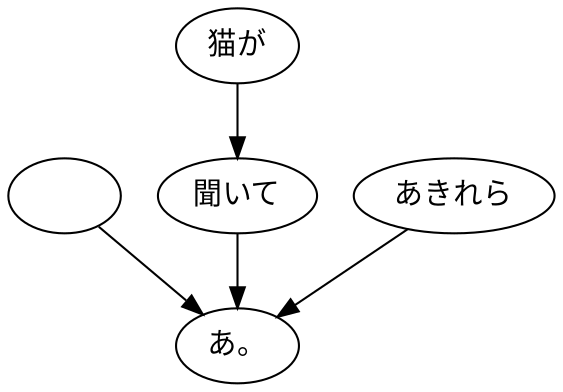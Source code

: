 digraph graph205 {
	node0 [label="　"];
	node1 [label="猫が"];
	node2 [label="聞いて"];
	node3 [label="あきれら"];
	node4 [label="あ。"];
	node0 -> node4;
	node1 -> node2;
	node2 -> node4;
	node3 -> node4;
}
